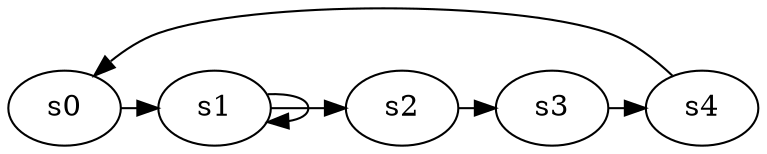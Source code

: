 digraph game_0437_cycle_5 {
    s0 [name="s0", player=1];
    s1 [name="s1", player=1];
    s2 [name="s2", player=0, target=1];
    s3 [name="s3", player=0];
    s4 [name="s4", player=0];

    s0 -> s1 [constraint="time % 3 == 1 || time % 3 == 0"];
    s1 -> s2 [constraint="time % 3 == 0 && !(time % 5 == 0)"];
    s2 -> s3 [constraint="!(time % 3 == 0)"];
    s3 -> s4 [constraint="time % 2 == 0 || time % 2 == 1"];
    s4 -> s0 [constraint="time % 4 == 2"];
    s1 -> s1 [constraint="time % 2 == 0"];
}
